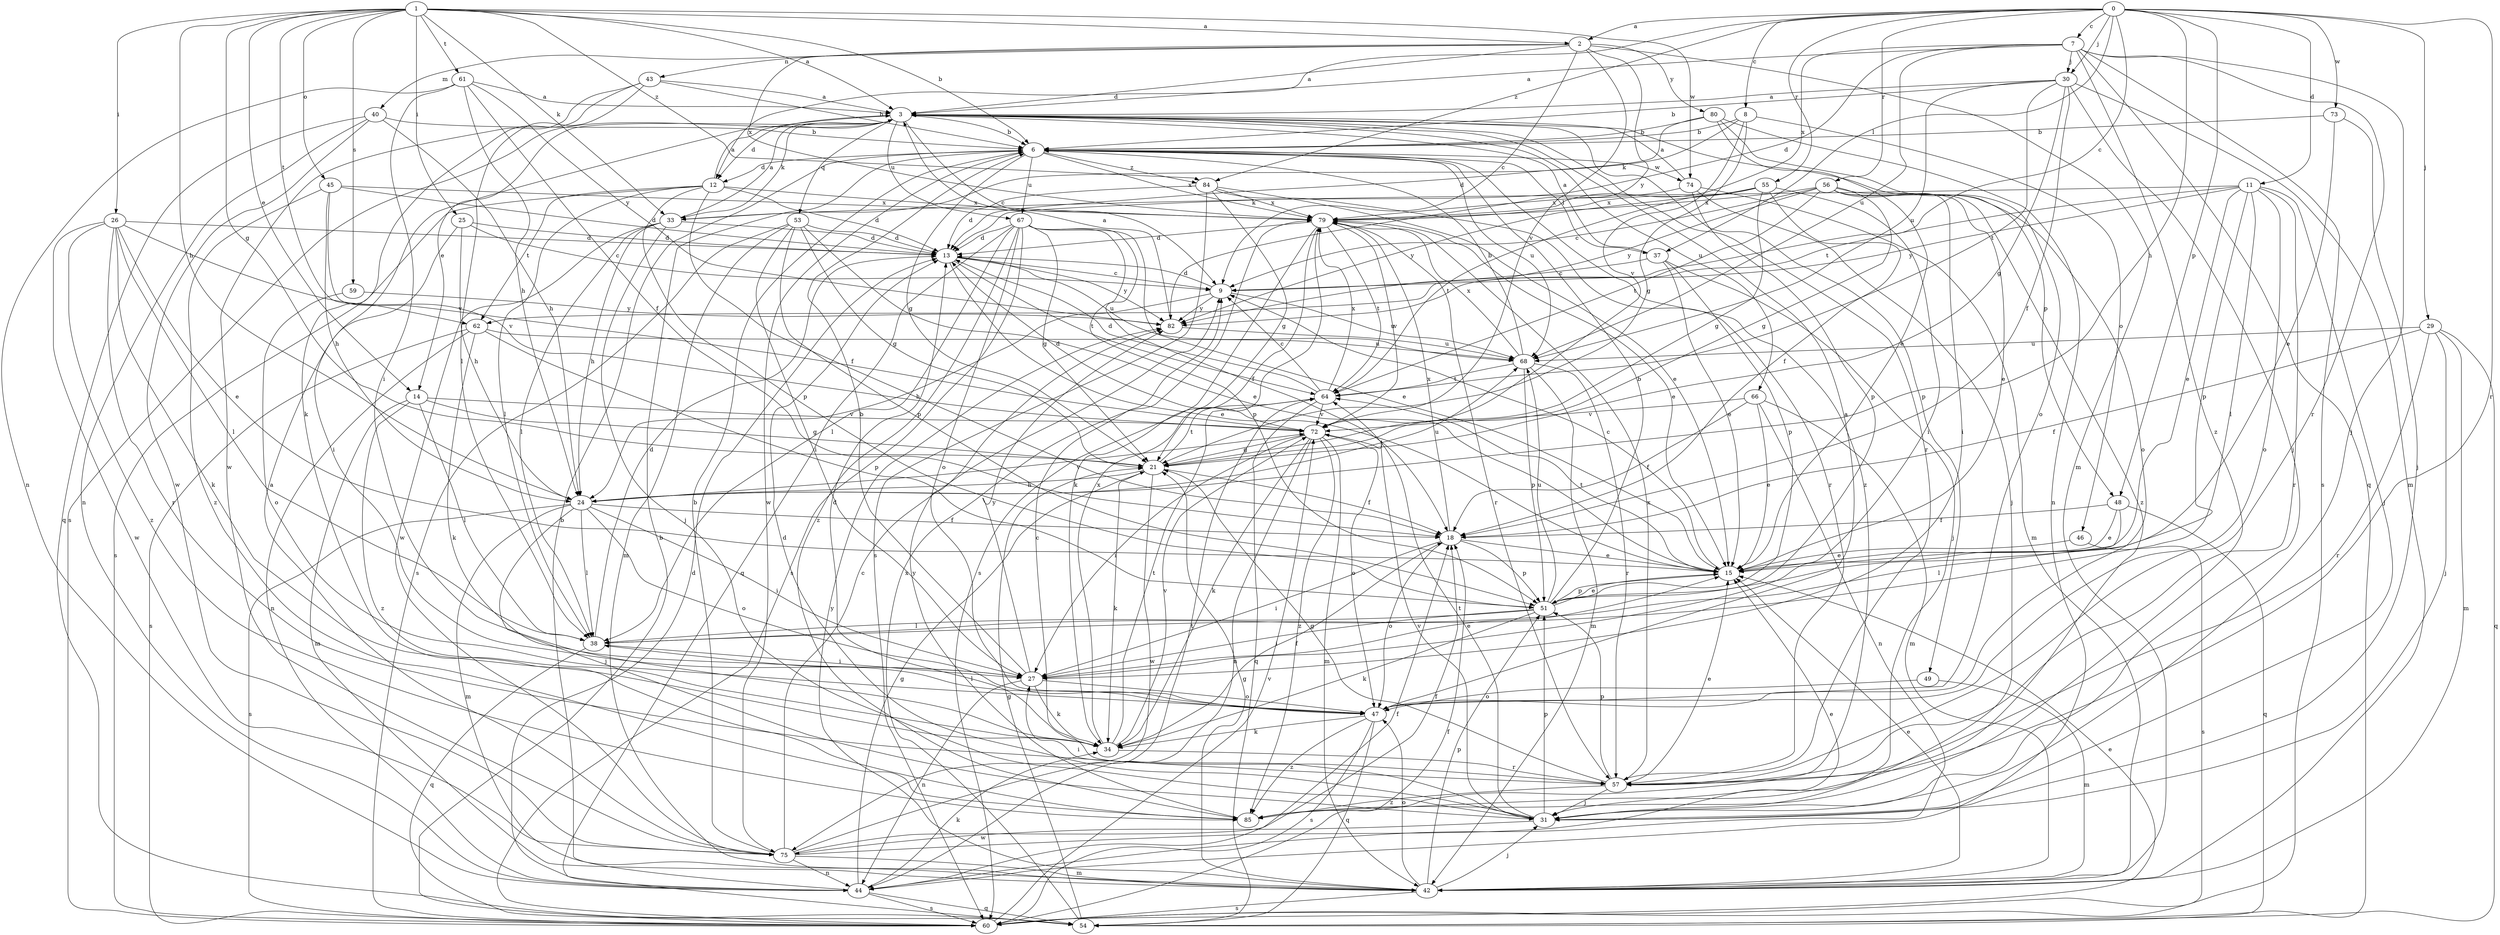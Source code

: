 strict digraph  {
0;
1;
2;
3;
6;
7;
8;
9;
11;
12;
13;
14;
15;
18;
21;
24;
25;
26;
27;
29;
30;
31;
33;
34;
37;
38;
40;
42;
43;
44;
45;
46;
47;
48;
49;
51;
53;
54;
55;
56;
57;
59;
60;
61;
62;
64;
66;
67;
68;
72;
73;
74;
75;
79;
80;
82;
84;
85;
0 -> 2  [label=a];
0 -> 7  [label=c];
0 -> 8  [label=c];
0 -> 9  [label=c];
0 -> 11  [label=d];
0 -> 12  [label=d];
0 -> 24  [label=h];
0 -> 29  [label=j];
0 -> 30  [label=j];
0 -> 37  [label=l];
0 -> 48  [label=p];
0 -> 55  [label=r];
0 -> 56  [label=r];
0 -> 57  [label=r];
0 -> 73  [label=w];
0 -> 84  [label=z];
1 -> 2  [label=a];
1 -> 3  [label=a];
1 -> 6  [label=b];
1 -> 14  [label=e];
1 -> 21  [label=g];
1 -> 24  [label=h];
1 -> 25  [label=i];
1 -> 26  [label=i];
1 -> 33  [label=k];
1 -> 45  [label=o];
1 -> 59  [label=s];
1 -> 61  [label=t];
1 -> 62  [label=t];
1 -> 74  [label=w];
1 -> 84  [label=z];
2 -> 3  [label=a];
2 -> 9  [label=c];
2 -> 40  [label=m];
2 -> 42  [label=m];
2 -> 43  [label=n];
2 -> 72  [label=v];
2 -> 79  [label=x];
2 -> 80  [label=y];
2 -> 82  [label=y];
3 -> 6  [label=b];
3 -> 9  [label=c];
3 -> 12  [label=d];
3 -> 14  [label=e];
3 -> 33  [label=k];
3 -> 48  [label=p];
3 -> 49  [label=p];
3 -> 53  [label=q];
3 -> 57  [label=r];
3 -> 60  [label=s];
3 -> 66  [label=u];
3 -> 67  [label=u];
6 -> 12  [label=d];
6 -> 21  [label=g];
6 -> 37  [label=l];
6 -> 67  [label=u];
6 -> 68  [label=u];
6 -> 74  [label=w];
6 -> 75  [label=w];
6 -> 79  [label=x];
6 -> 84  [label=z];
6 -> 85  [label=z];
7 -> 3  [label=a];
7 -> 13  [label=d];
7 -> 30  [label=j];
7 -> 31  [label=j];
7 -> 54  [label=q];
7 -> 57  [label=r];
7 -> 60  [label=s];
7 -> 68  [label=u];
7 -> 79  [label=x];
7 -> 85  [label=z];
8 -> 6  [label=b];
8 -> 21  [label=g];
8 -> 33  [label=k];
8 -> 46  [label=o];
8 -> 72  [label=v];
9 -> 13  [label=d];
9 -> 24  [label=h];
9 -> 68  [label=u];
9 -> 82  [label=y];
11 -> 15  [label=e];
11 -> 31  [label=j];
11 -> 33  [label=k];
11 -> 38  [label=l];
11 -> 47  [label=o];
11 -> 51  [label=p];
11 -> 57  [label=r];
11 -> 62  [label=t];
11 -> 82  [label=y];
12 -> 3  [label=a];
12 -> 13  [label=d];
12 -> 18  [label=f];
12 -> 38  [label=l];
12 -> 51  [label=p];
12 -> 60  [label=s];
12 -> 62  [label=t];
12 -> 79  [label=x];
13 -> 9  [label=c];
13 -> 15  [label=e];
13 -> 64  [label=t];
13 -> 68  [label=u];
13 -> 82  [label=y];
14 -> 21  [label=g];
14 -> 38  [label=l];
14 -> 42  [label=m];
14 -> 72  [label=v];
14 -> 85  [label=z];
15 -> 9  [label=c];
15 -> 51  [label=p];
15 -> 64  [label=t];
18 -> 15  [label=e];
18 -> 27  [label=i];
18 -> 47  [label=o];
18 -> 51  [label=p];
18 -> 79  [label=x];
21 -> 18  [label=f];
21 -> 24  [label=h];
21 -> 34  [label=k];
21 -> 64  [label=t];
21 -> 75  [label=w];
24 -> 18  [label=f];
24 -> 27  [label=i];
24 -> 31  [label=j];
24 -> 38  [label=l];
24 -> 42  [label=m];
24 -> 47  [label=o];
24 -> 60  [label=s];
24 -> 68  [label=u];
24 -> 72  [label=v];
25 -> 9  [label=c];
25 -> 13  [label=d];
25 -> 24  [label=h];
25 -> 27  [label=i];
26 -> 13  [label=d];
26 -> 15  [label=e];
26 -> 34  [label=k];
26 -> 38  [label=l];
26 -> 57  [label=r];
26 -> 72  [label=v];
26 -> 75  [label=w];
26 -> 85  [label=z];
27 -> 6  [label=b];
27 -> 15  [label=e];
27 -> 34  [label=k];
27 -> 44  [label=n];
27 -> 47  [label=o];
27 -> 82  [label=y];
29 -> 18  [label=f];
29 -> 31  [label=j];
29 -> 42  [label=m];
29 -> 54  [label=q];
29 -> 57  [label=r];
29 -> 68  [label=u];
30 -> 3  [label=a];
30 -> 6  [label=b];
30 -> 18  [label=f];
30 -> 21  [label=g];
30 -> 31  [label=j];
30 -> 42  [label=m];
30 -> 64  [label=t];
30 -> 68  [label=u];
31 -> 13  [label=d];
31 -> 27  [label=i];
31 -> 51  [label=p];
31 -> 64  [label=t];
31 -> 72  [label=v];
31 -> 75  [label=w];
33 -> 3  [label=a];
33 -> 13  [label=d];
33 -> 24  [label=h];
33 -> 31  [label=j];
33 -> 38  [label=l];
33 -> 75  [label=w];
34 -> 13  [label=d];
34 -> 18  [label=f];
34 -> 57  [label=r];
34 -> 64  [label=t];
34 -> 72  [label=v];
34 -> 79  [label=x];
37 -> 3  [label=a];
37 -> 9  [label=c];
37 -> 15  [label=e];
37 -> 31  [label=j];
37 -> 51  [label=p];
38 -> 13  [label=d];
38 -> 27  [label=i];
38 -> 54  [label=q];
40 -> 6  [label=b];
40 -> 24  [label=h];
40 -> 44  [label=n];
40 -> 54  [label=q];
40 -> 75  [label=w];
42 -> 15  [label=e];
42 -> 21  [label=g];
42 -> 31  [label=j];
42 -> 47  [label=o];
42 -> 51  [label=p];
42 -> 60  [label=s];
42 -> 82  [label=y];
43 -> 3  [label=a];
43 -> 6  [label=b];
43 -> 34  [label=k];
43 -> 38  [label=l];
43 -> 75  [label=w];
44 -> 6  [label=b];
44 -> 13  [label=d];
44 -> 18  [label=f];
44 -> 21  [label=g];
44 -> 34  [label=k];
44 -> 54  [label=q];
44 -> 60  [label=s];
45 -> 13  [label=d];
45 -> 24  [label=h];
45 -> 72  [label=v];
45 -> 79  [label=x];
45 -> 85  [label=z];
46 -> 15  [label=e];
46 -> 60  [label=s];
47 -> 3  [label=a];
47 -> 34  [label=k];
47 -> 38  [label=l];
47 -> 54  [label=q];
47 -> 60  [label=s];
47 -> 85  [label=z];
48 -> 15  [label=e];
48 -> 18  [label=f];
48 -> 38  [label=l];
48 -> 54  [label=q];
49 -> 42  [label=m];
49 -> 47  [label=o];
51 -> 6  [label=b];
51 -> 15  [label=e];
51 -> 27  [label=i];
51 -> 34  [label=k];
51 -> 38  [label=l];
51 -> 68  [label=u];
53 -> 13  [label=d];
53 -> 15  [label=e];
53 -> 21  [label=g];
53 -> 27  [label=i];
53 -> 42  [label=m];
53 -> 51  [label=p];
53 -> 60  [label=s];
54 -> 21  [label=g];
54 -> 79  [label=x];
55 -> 18  [label=f];
55 -> 21  [label=g];
55 -> 27  [label=i];
55 -> 64  [label=t];
55 -> 79  [label=x];
55 -> 82  [label=y];
56 -> 9  [label=c];
56 -> 15  [label=e];
56 -> 21  [label=g];
56 -> 27  [label=i];
56 -> 47  [label=o];
56 -> 64  [label=t];
56 -> 79  [label=x];
56 -> 82  [label=y];
56 -> 85  [label=z];
57 -> 9  [label=c];
57 -> 15  [label=e];
57 -> 21  [label=g];
57 -> 31  [label=j];
57 -> 51  [label=p];
57 -> 79  [label=x];
57 -> 85  [label=z];
59 -> 47  [label=o];
59 -> 82  [label=y];
60 -> 6  [label=b];
60 -> 15  [label=e];
60 -> 18  [label=f];
60 -> 72  [label=v];
61 -> 3  [label=a];
61 -> 18  [label=f];
61 -> 24  [label=h];
61 -> 27  [label=i];
61 -> 44  [label=n];
61 -> 82  [label=y];
62 -> 34  [label=k];
62 -> 44  [label=n];
62 -> 51  [label=p];
62 -> 60  [label=s];
62 -> 68  [label=u];
64 -> 9  [label=c];
64 -> 13  [label=d];
64 -> 54  [label=q];
64 -> 72  [label=v];
64 -> 79  [label=x];
66 -> 15  [label=e];
66 -> 18  [label=f];
66 -> 42  [label=m];
66 -> 44  [label=n];
66 -> 72  [label=v];
67 -> 13  [label=d];
67 -> 15  [label=e];
67 -> 18  [label=f];
67 -> 21  [label=g];
67 -> 38  [label=l];
67 -> 47  [label=o];
67 -> 51  [label=p];
67 -> 54  [label=q];
67 -> 60  [label=s];
67 -> 85  [label=z];
68 -> 6  [label=b];
68 -> 42  [label=m];
68 -> 51  [label=p];
68 -> 57  [label=r];
68 -> 64  [label=t];
68 -> 79  [label=x];
72 -> 13  [label=d];
72 -> 21  [label=g];
72 -> 27  [label=i];
72 -> 34  [label=k];
72 -> 42  [label=m];
72 -> 44  [label=n];
72 -> 47  [label=o];
72 -> 85  [label=z];
73 -> 6  [label=b];
73 -> 15  [label=e];
73 -> 31  [label=j];
74 -> 3  [label=a];
74 -> 31  [label=j];
74 -> 42  [label=m];
74 -> 51  [label=p];
74 -> 79  [label=x];
75 -> 3  [label=a];
75 -> 6  [label=b];
75 -> 9  [label=c];
75 -> 15  [label=e];
75 -> 18  [label=f];
75 -> 42  [label=m];
75 -> 44  [label=n];
75 -> 64  [label=t];
79 -> 13  [label=d];
79 -> 15  [label=e];
79 -> 34  [label=k];
79 -> 57  [label=r];
79 -> 60  [label=s];
79 -> 64  [label=t];
79 -> 72  [label=v];
80 -> 6  [label=b];
80 -> 13  [label=d];
80 -> 15  [label=e];
80 -> 44  [label=n];
80 -> 47  [label=o];
82 -> 3  [label=a];
82 -> 68  [label=u];
84 -> 13  [label=d];
84 -> 15  [label=e];
84 -> 21  [label=g];
84 -> 57  [label=r];
84 -> 60  [label=s];
84 -> 79  [label=x];
85 -> 82  [label=y];
}
